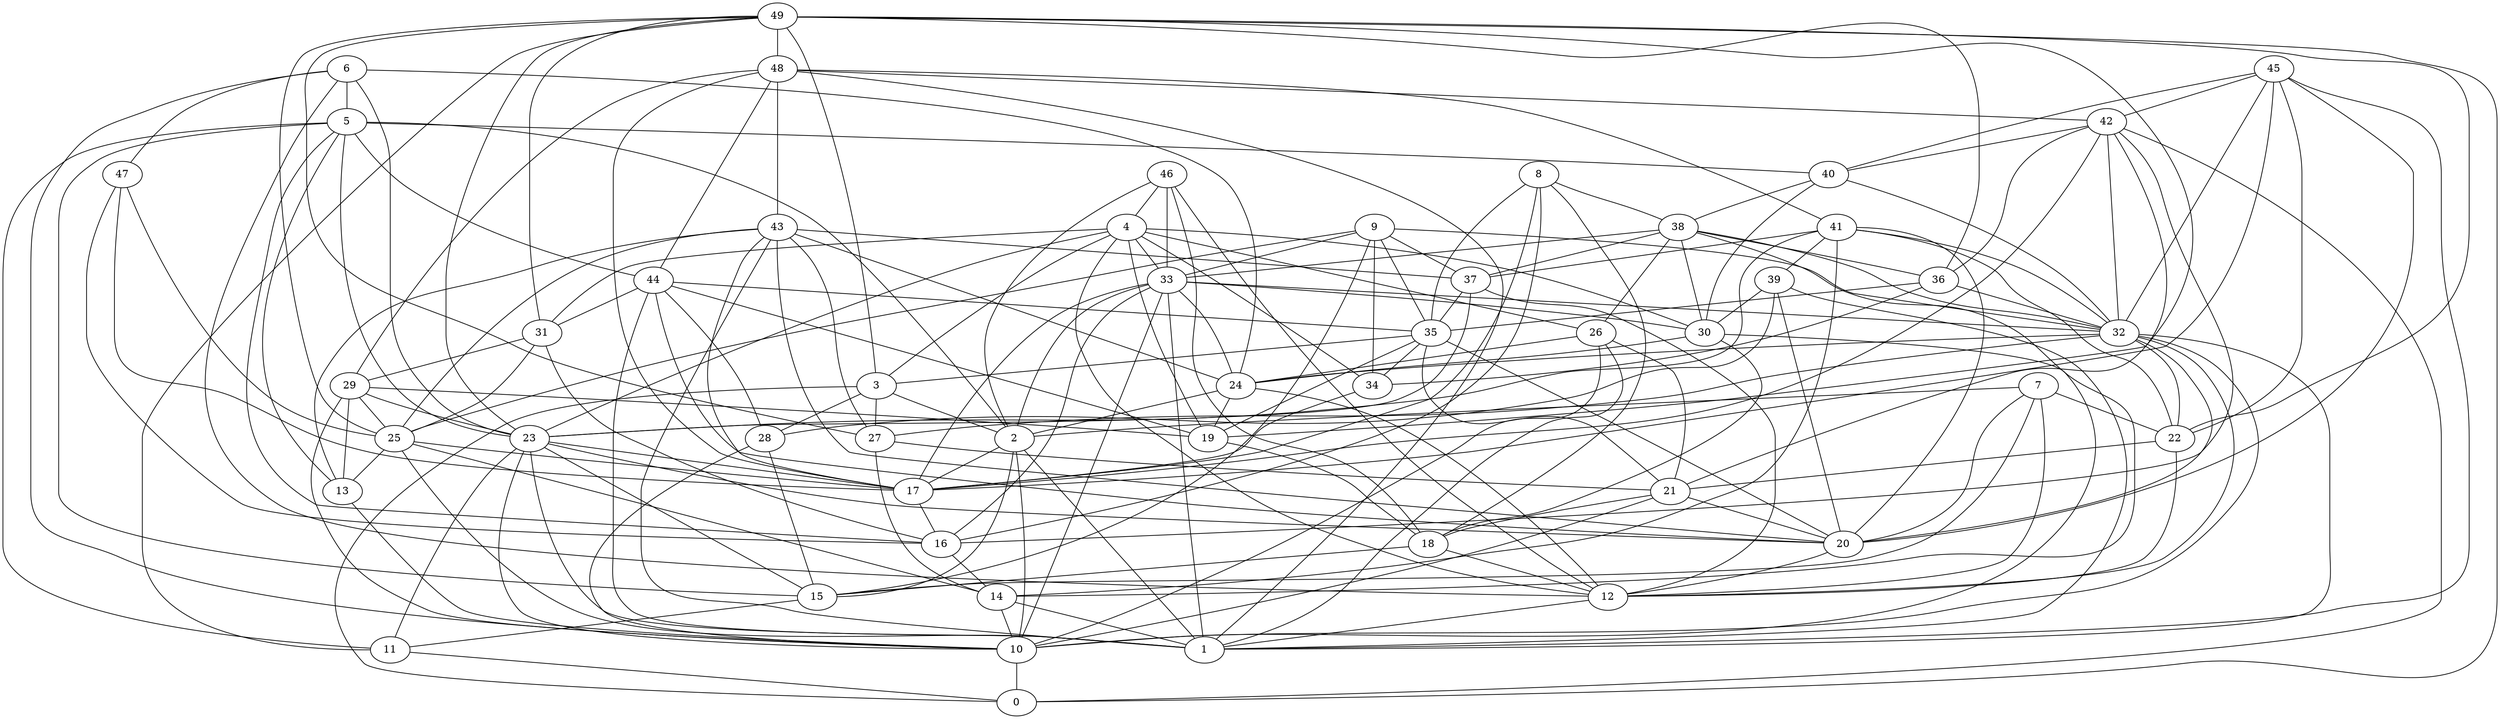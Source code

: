 digraph GG_graph {

subgraph G_graph {
edge [color = black]
"47" -> "17" [dir = none]
"42" -> "21" [dir = none]
"42" -> "17" [dir = none]
"42" -> "0" [dir = none]
"42" -> "40" [dir = none]
"49" -> "36" [dir = none]
"49" -> "0" [dir = none]
"49" -> "31" [dir = none]
"31" -> "16" [dir = none]
"22" -> "12" [dir = none]
"22" -> "21" [dir = none]
"14" -> "10" [dir = none]
"34" -> "17" [dir = none]
"9" -> "25" [dir = none]
"9" -> "35" [dir = none]
"9" -> "33" [dir = none]
"9" -> "34" [dir = none]
"9" -> "15" [dir = none]
"15" -> "11" [dir = none]
"39" -> "30" [dir = none]
"39" -> "28" [dir = none]
"39" -> "1" [dir = none]
"46" -> "4" [dir = none]
"46" -> "12" [dir = none]
"7" -> "20" [dir = none]
"7" -> "2" [dir = none]
"10" -> "0" [dir = none]
"35" -> "19" [dir = none]
"35" -> "21" [dir = none]
"35" -> "3" [dir = none]
"27" -> "21" [dir = none]
"28" -> "15" [dir = none]
"28" -> "10" [dir = none]
"41" -> "22" [dir = none]
"41" -> "23" [dir = none]
"29" -> "10" [dir = none]
"29" -> "19" [dir = none]
"17" -> "16" [dir = none]
"40" -> "38" [dir = none]
"13" -> "10" [dir = none]
"12" -> "1" [dir = none]
"44" -> "20" [dir = none]
"44" -> "1" [dir = none]
"44" -> "35" [dir = none]
"44" -> "31" [dir = none]
"44" -> "28" [dir = none]
"48" -> "41" [dir = none]
"48" -> "43" [dir = none]
"48" -> "44" [dir = none]
"18" -> "12" [dir = none]
"38" -> "26" [dir = none]
"8" -> "35" [dir = none]
"8" -> "18" [dir = none]
"25" -> "1" [dir = none]
"25" -> "14" [dir = none]
"2" -> "17" [dir = none]
"2" -> "10" [dir = none]
"3" -> "28" [dir = none]
"6" -> "47" [dir = none]
"6" -> "10" [dir = none]
"6" -> "24" [dir = none]
"45" -> "17" [dir = none]
"45" -> "42" [dir = none]
"45" -> "20" [dir = none]
"20" -> "12" [dir = none]
"43" -> "17" [dir = none]
"43" -> "27" [dir = none]
"36" -> "32" [dir = none]
"21" -> "18" [dir = none]
"21" -> "20" [dir = none]
"21" -> "10" [dir = none]
"23" -> "10" [dir = none]
"37" -> "23" [dir = none]
"37" -> "12" [dir = none]
"32" -> "1" [dir = none]
"32" -> "20" [dir = none]
"32" -> "27" [dir = none]
"32" -> "10" [dir = none]
"26" -> "10" [dir = none]
"5" -> "40" [dir = none]
"5" -> "11" [dir = none]
"5" -> "2" [dir = none]
"5" -> "23" [dir = none]
"5" -> "13" [dir = none]
"24" -> "2" [dir = none]
"24" -> "19" [dir = none]
"4" -> "12" [dir = none]
"4" -> "33" [dir = none]
"4" -> "31" [dir = none]
"4" -> "19" [dir = none]
"4" -> "26" [dir = none]
"4" -> "23" [dir = none]
"33" -> "24" [dir = none]
"33" -> "1" [dir = none]
"33" -> "32" [dir = none]
"33" -> "17" [dir = none]
"33" -> "30" [dir = none]
"33" -> "2" [dir = none]
"48" -> "29" [dir = none]
"29" -> "13" [dir = none]
"44" -> "19" [dir = none]
"25" -> "13" [dir = none]
"46" -> "33" [dir = none]
"49" -> "22" [dir = none]
"42" -> "32" [dir = none]
"46" -> "2" [dir = none]
"43" -> "37" [dir = none]
"37" -> "35" [dir = none]
"18" -> "15" [dir = none]
"6" -> "5" [dir = none]
"23" -> "17" [dir = none]
"3" -> "0" [dir = none]
"48" -> "17" [dir = none]
"45" -> "1" [dir = none]
"7" -> "22" [dir = none]
"32" -> "24" [dir = none]
"33" -> "10" [dir = none]
"43" -> "24" [dir = none]
"45" -> "32" [dir = none]
"49" -> "19" [dir = none]
"2" -> "1" [dir = none]
"7" -> "12" [dir = none]
"25" -> "17" [dir = none]
"38" -> "37" [dir = none]
"42" -> "16" [dir = none]
"26" -> "24" [dir = none]
"42" -> "36" [dir = none]
"4" -> "34" [dir = none]
"26" -> "21" [dir = none]
"7" -> "15" [dir = none]
"38" -> "33" [dir = none]
"35" -> "20" [dir = none]
"3" -> "2" [dir = none]
"45" -> "40" [dir = none]
"14" -> "1" [dir = none]
"41" -> "39" [dir = none]
"49" -> "25" [dir = none]
"27" -> "14" [dir = none]
"41" -> "37" [dir = none]
"5" -> "16" [dir = none]
"26" -> "1" [dir = none]
"45" -> "22" [dir = none]
"30" -> "10" [dir = none]
"47" -> "16" [dir = none]
"32" -> "12" [dir = none]
"29" -> "23" [dir = none]
"24" -> "12" [dir = none]
"43" -> "1" [dir = none]
"41" -> "20" [dir = none]
"36" -> "35" [dir = none]
"38" -> "30" [dir = none]
"4" -> "30" [dir = none]
"46" -> "18" [dir = none]
"8" -> "16" [dir = none]
"40" -> "32" [dir = none]
"30" -> "24" [dir = none]
"31" -> "29" [dir = none]
"19" -> "18" [dir = none]
"36" -> "34" [dir = none]
"31" -> "25" [dir = none]
"29" -> "25" [dir = none]
"9" -> "37" [dir = none]
"49" -> "23" [dir = none]
"33" -> "16" [dir = none]
"49" -> "48" [dir = none]
"49" -> "11" [dir = none]
"43" -> "20" [dir = none]
"48" -> "42" [dir = none]
"38" -> "32" [dir = none]
"8" -> "38" [dir = none]
"41" -> "14" [dir = none]
"5" -> "15" [dir = none]
"23" -> "20" [dir = none]
"5" -> "44" [dir = none]
"48" -> "1" [dir = none]
"23" -> "11" [dir = none]
"41" -> "32" [dir = none]
"38" -> "36" [dir = none]
"38" -> "14" [dir = none]
"32" -> "22" [dir = none]
"39" -> "20" [dir = none]
"9" -> "32" [dir = none]
"23" -> "1" [dir = none]
"11" -> "0" [dir = none]
"43" -> "25" [dir = none]
"2" -> "15" [dir = none]
"4" -> "3" [dir = none]
"6" -> "23" [dir = none]
"35" -> "34" [dir = none]
"49" -> "3" [dir = none]
"30" -> "18" [dir = none]
"43" -> "13" [dir = none]
"16" -> "14" [dir = none]
"23" -> "15" [dir = none]
"40" -> "30" [dir = none]
"8" -> "17" [dir = none]
"47" -> "25" [dir = none]
"6" -> "12" [dir = none]
"3" -> "27" [dir = none]
"49" -> "27" [dir = none]
}

}
